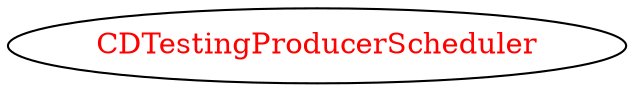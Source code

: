 digraph dependencyGraph {
 concentrate=true;
 ranksep="2.0";
 rankdir="LR"; 
 splines="ortho";
"CDTestingProducerScheduler" [fontcolor="red"];
}